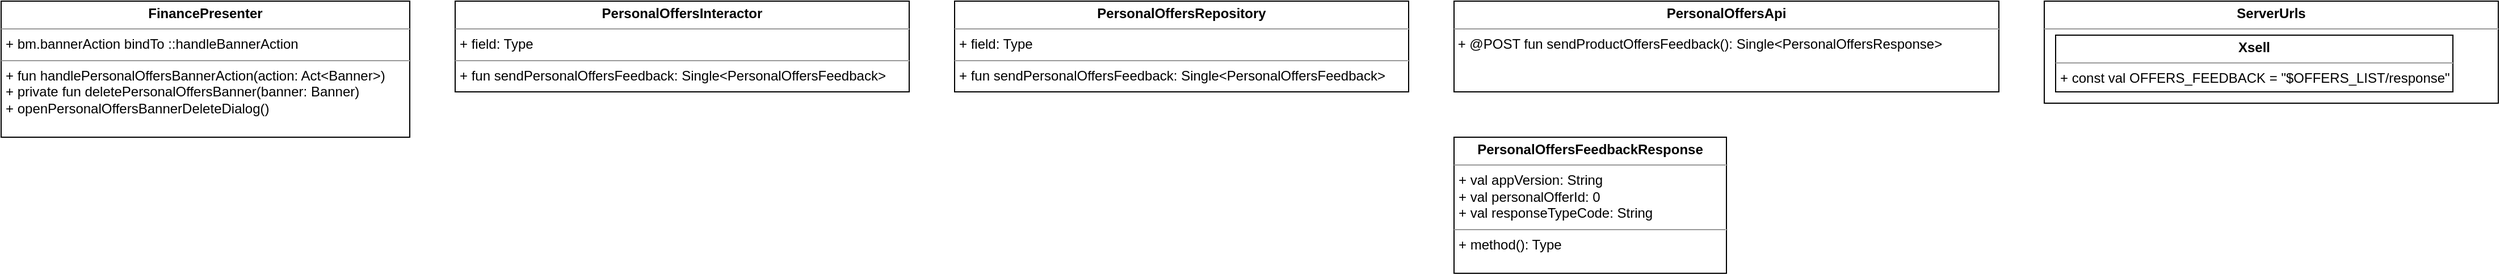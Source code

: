 <mxfile version="15.7.0" type="github">
  <diagram id="CVC5UQzUwzrO2WIwb1ZE" name="Page-1">
    <mxGraphModel dx="3122" dy="772" grid="1" gridSize="10" guides="1" tooltips="1" connect="1" arrows="1" fold="1" page="1" pageScale="1" pageWidth="850" pageHeight="1100" math="0" shadow="0">
      <root>
        <mxCell id="0" />
        <mxCell id="1" parent="0" />
        <mxCell id="-hRkrZRnp3cmWlsL1y4h-2" value="&lt;p style=&quot;margin: 0px ; margin-top: 4px ; text-align: center&quot;&gt;&lt;b&gt;ServerUrls&lt;/b&gt;&lt;/p&gt;&lt;hr size=&quot;1&quot;&gt;&lt;p style=&quot;margin: 0px ; margin-left: 4px&quot;&gt;&lt;br&gt;&lt;/p&gt;" style="verticalAlign=top;align=left;overflow=fill;fontSize=12;fontFamily=Helvetica;html=1;" vertex="1" parent="1">
          <mxGeometry x="400" y="360" width="400" height="90" as="geometry" />
        </mxCell>
        <mxCell id="-hRkrZRnp3cmWlsL1y4h-3" value="&lt;p style=&quot;margin: 0px ; margin-top: 4px ; text-align: center&quot;&gt;&lt;b&gt;Xsell&lt;/b&gt;&lt;/p&gt;&lt;hr size=&quot;1&quot;&gt;&lt;p style=&quot;margin: 0px ; margin-left: 4px&quot;&gt;+ const val OFFERS_FEEDBACK = &quot;$OFFERS_LIST/response&quot;&lt;br&gt;&lt;/p&gt;&lt;hr size=&quot;1&quot;&gt;" style="verticalAlign=top;align=left;overflow=fill;fontSize=12;fontFamily=Helvetica;html=1;" vertex="1" parent="1">
          <mxGeometry x="410" y="390" width="350" height="50" as="geometry" />
        </mxCell>
        <mxCell id="-hRkrZRnp3cmWlsL1y4h-4" value="&lt;p style=&quot;margin: 0px ; margin-top: 4px ; text-align: center&quot;&gt;&lt;b&gt;PersonalOffersApi&lt;/b&gt;&lt;/p&gt;&lt;hr size=&quot;1&quot;&gt;&amp;nbsp;+ @POST fun sendProductOffersFeedback(): Single&amp;lt;PersonalOffersResponse&amp;gt;" style="verticalAlign=top;align=left;overflow=fill;fontSize=12;fontFamily=Helvetica;html=1;" vertex="1" parent="1">
          <mxGeometry x="-120" y="360" width="480" height="80" as="geometry" />
        </mxCell>
        <mxCell id="-hRkrZRnp3cmWlsL1y4h-5" value="&lt;p style=&quot;margin: 0px ; margin-top: 4px ; text-align: center&quot;&gt;&lt;b&gt;PersonalOffersFeedbackResponse&lt;/b&gt;&lt;/p&gt;&lt;hr size=&quot;1&quot;&gt;&lt;p style=&quot;margin: 0px ; margin-left: 4px&quot;&gt;+ val appVersion: String&lt;/p&gt;&lt;p style=&quot;margin: 0px ; margin-left: 4px&quot;&gt;+ val personalOfferId: 0&lt;/p&gt;&lt;p style=&quot;margin: 0px ; margin-left: 4px&quot;&gt;+ val responseTypeCode: String&lt;br&gt;&lt;/p&gt;&lt;hr size=&quot;1&quot;&gt;&lt;p style=&quot;margin: 0px ; margin-left: 4px&quot;&gt;+ method(): Type&lt;/p&gt;" style="verticalAlign=top;align=left;overflow=fill;fontSize=12;fontFamily=Helvetica;html=1;" vertex="1" parent="1">
          <mxGeometry x="-120" y="480" width="240" height="120" as="geometry" />
        </mxCell>
        <mxCell id="-hRkrZRnp3cmWlsL1y4h-6" value="&lt;p style=&quot;margin: 0px ; margin-top: 4px ; text-align: center&quot;&gt;&lt;b&gt;PersonalOffersRepository&lt;/b&gt;&lt;/p&gt;&lt;hr size=&quot;1&quot;&gt;&lt;p style=&quot;margin: 0px ; margin-left: 4px&quot;&gt;+ field: Type&lt;/p&gt;&lt;hr size=&quot;1&quot;&gt;&lt;p style=&quot;margin: 0px ; margin-left: 4px&quot;&gt;+ fun sendPersonalOffersFeedback: Single&amp;lt;PersonalOffersFeedback&amp;gt;&lt;br&gt;&lt;/p&gt;" style="verticalAlign=top;align=left;overflow=fill;fontSize=12;fontFamily=Helvetica;html=1;" vertex="1" parent="1">
          <mxGeometry x="-560" y="360" width="400" height="80" as="geometry" />
        </mxCell>
        <mxCell id="-hRkrZRnp3cmWlsL1y4h-7" value="&lt;p style=&quot;margin: 0px ; margin-top: 4px ; text-align: center&quot;&gt;&lt;b&gt;PersonalOffersInteractor&lt;/b&gt;&lt;/p&gt;&lt;hr size=&quot;1&quot;&gt;&lt;p style=&quot;margin: 0px ; margin-left: 4px&quot;&gt;+ field: Type&lt;/p&gt;&lt;hr size=&quot;1&quot;&gt;&lt;p style=&quot;margin: 0px ; margin-left: 4px&quot;&gt;+ fun sendPersonalOffersFeedback: Single&amp;lt;PersonalOffersFeedback&amp;gt;&lt;br&gt;&lt;/p&gt;" style="verticalAlign=top;align=left;overflow=fill;fontSize=12;fontFamily=Helvetica;html=1;" vertex="1" parent="1">
          <mxGeometry x="-1000" y="360" width="400" height="80" as="geometry" />
        </mxCell>
        <mxCell id="-hRkrZRnp3cmWlsL1y4h-8" value="&lt;p style=&quot;margin: 0px ; margin-top: 4px ; text-align: center&quot;&gt;&lt;b&gt;FinancePresenter&lt;/b&gt;&lt;/p&gt;&lt;hr size=&quot;1&quot;&gt;&lt;p style=&quot;margin: 0px ; margin-left: 4px&quot;&gt;+ bm.bannerAction bindTo ::handleBannerAction&lt;br&gt;&lt;/p&gt;&lt;hr size=&quot;1&quot;&gt;&lt;p style=&quot;margin: 0px ; margin-left: 4px&quot;&gt;+ fun handlePersonalOffersBannerAction(action: Act&amp;lt;Banner&amp;gt;)&lt;/p&gt;&lt;p style=&quot;margin: 0px ; margin-left: 4px&quot;&gt;+ private fun deletePersonalOffersBanner(banner: Banner)&lt;/p&gt;&lt;p style=&quot;margin: 0px ; margin-left: 4px&quot;&gt;+ openPersonalOffersBannerDeleteDialog()&lt;br&gt;&lt;/p&gt;&lt;div&gt;&lt;br&gt;&lt;/div&gt;&lt;div&gt;&lt;br&gt;&lt;/div&gt;" style="verticalAlign=top;align=left;overflow=fill;fontSize=12;fontFamily=Helvetica;html=1;" vertex="1" parent="1">
          <mxGeometry x="-1400" y="360" width="360" height="120" as="geometry" />
        </mxCell>
      </root>
    </mxGraphModel>
  </diagram>
</mxfile>
